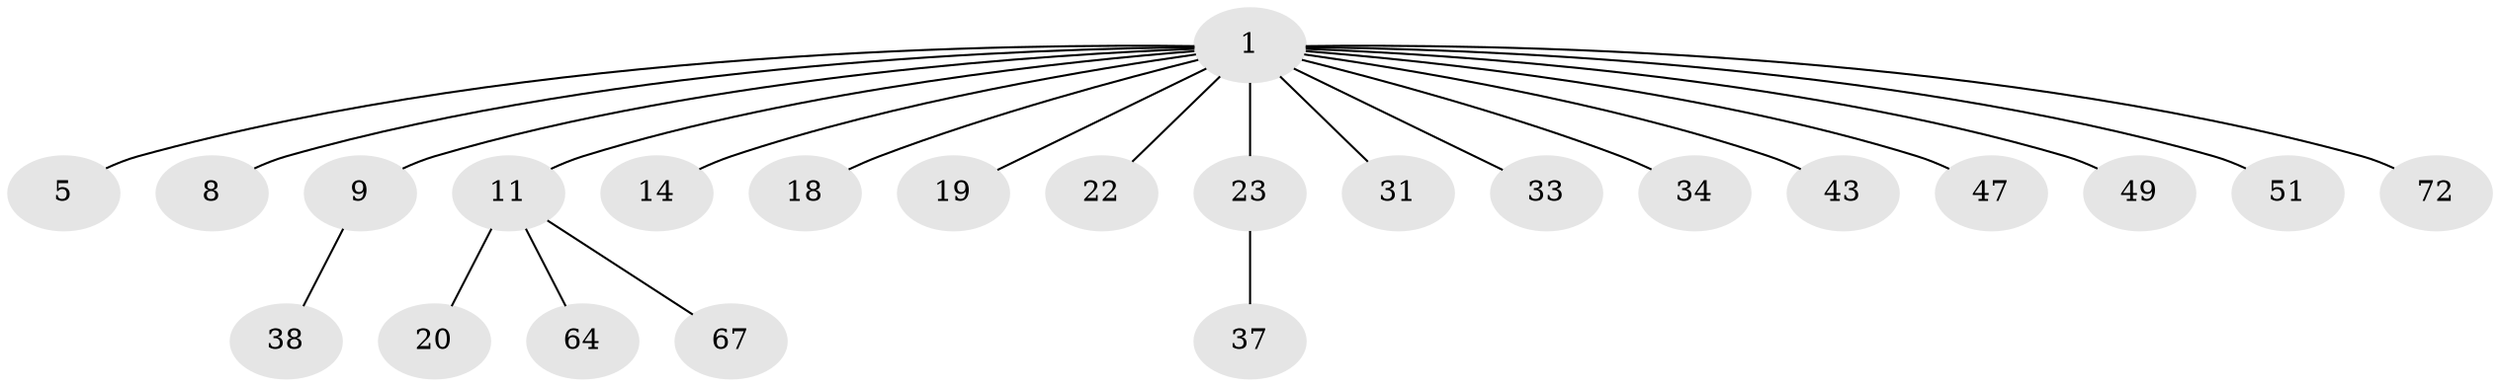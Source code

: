 // original degree distribution, {3: 0.12987012987012986, 7: 0.012987012987012988, 5: 0.05194805194805195, 2: 0.24675324675324675, 4: 0.03896103896103896, 6: 0.012987012987012988, 1: 0.5064935064935064}
// Generated by graph-tools (version 1.1) at 2025/19/03/04/25 18:19:05]
// undirected, 23 vertices, 22 edges
graph export_dot {
graph [start="1"]
  node [color=gray90,style=filled];
  1 [super="+2+6+3"];
  5 [super="+77"];
  8 [super="+41"];
  9 [super="+17"];
  11 [super="+55+70+53+21+13"];
  14 [super="+68+29"];
  18 [super="+28"];
  19;
  20 [super="+30"];
  22 [super="+58+71+26"];
  23 [super="+62+32+48+24"];
  31 [super="+40+44"];
  33;
  34;
  37 [super="+75"];
  38 [super="+52"];
  43;
  47 [super="+59"];
  49;
  51;
  64;
  67;
  72 [super="+74"];
  1 -- 9;
  1 -- 47;
  1 -- 11;
  1 -- 14;
  1 -- 33;
  1 -- 34;
  1 -- 5;
  1 -- 8;
  1 -- 72;
  1 -- 43;
  1 -- 49;
  1 -- 18;
  1 -- 51;
  1 -- 19;
  1 -- 22;
  1 -- 23;
  1 -- 31;
  9 -- 38;
  11 -- 64;
  11 -- 67;
  11 -- 20;
  23 -- 37;
}
